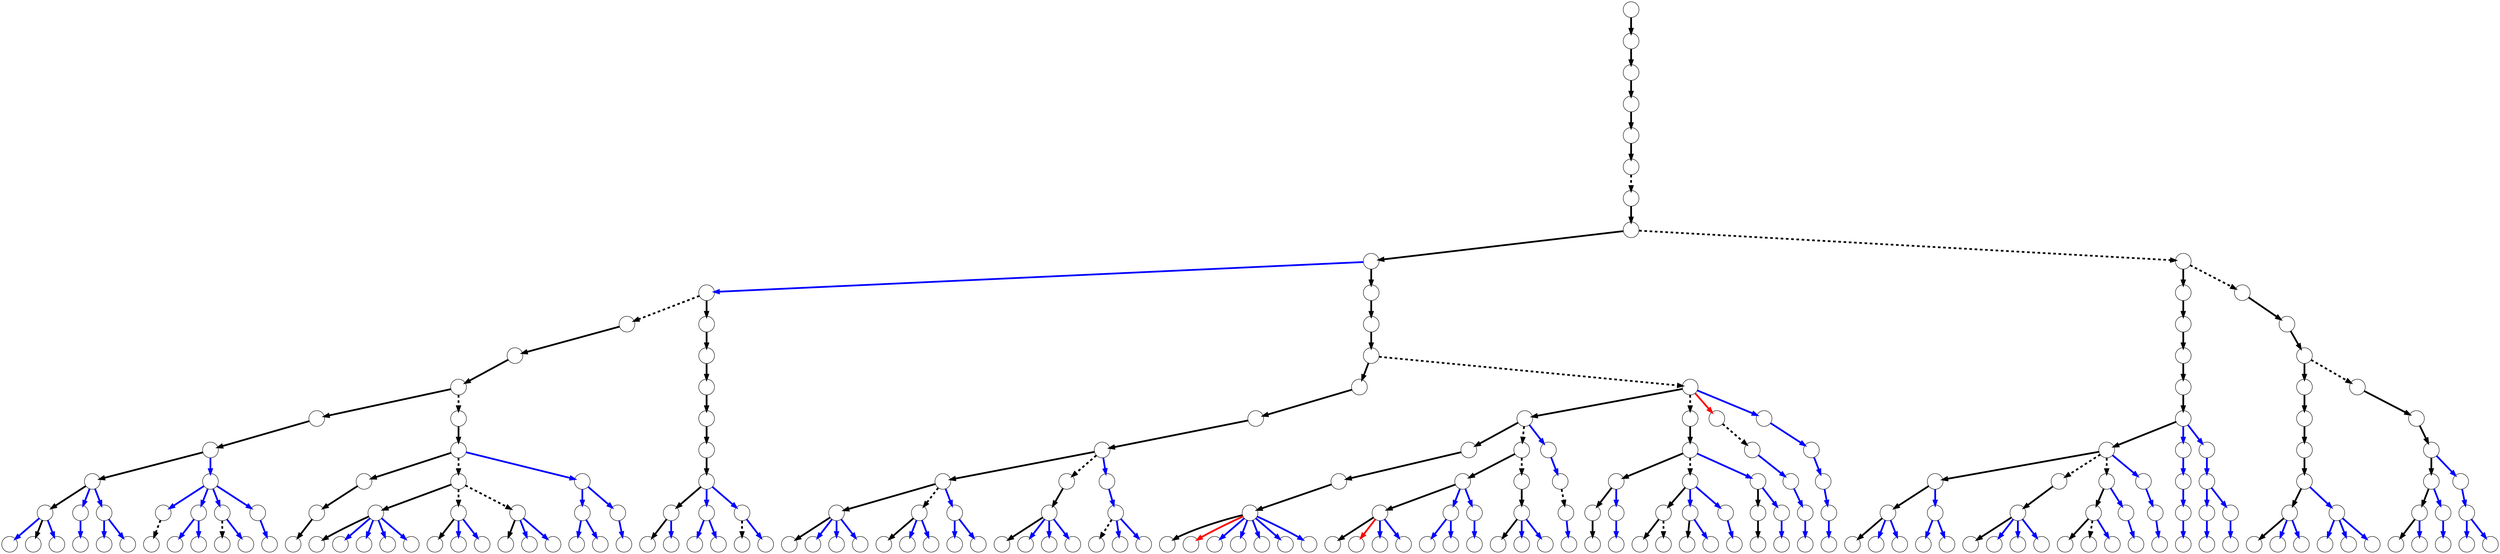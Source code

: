 digraph G {
node [shape=circle,label=""];
// 2595 -> 18550 [penwidth=4,color=blue];
// 18550 -> 20920 [penwidth=4,color=blue];
// 20920 -> 30054 [penwidth=4,color=black];
// 30054 -> 40093 [penwidth=4,color=black];
// 40093 -> 56521 [penwidth=4,color=blue];
// 56521 -> 65434 [penwidth=4,color=blue];
// 65434 -> 73262 [penwidth=4,color=blue];
// 73262 -> 80006 [penwidth=4,color=black];
// 80006 -> 99661 [penwidth=4,color=blue];
// 99661 -> 103331 [penwidth=4,color=black,style=dashed]
// 103331 -> 110045 [penwidth=4,color=black];
// 110045 -> 120079 [penwidth=4,color=black];
// 120079 -> 133938 [penwidth=4,color=red]
// 133938 -> 146098 [penwidth=4,color=blue];
// 146098 -> 150018 [penwidth=4,color=black];
// 150018 -> 162739 [penwidth=4,color=blue];
// 162739 -> 170038 [penwidth=4,color=black];
// 170038 -> 186167 [penwidth=4,color=blue];
// 186167 -> 190923 [penwidth=4,color=black,style=dashed]
// 190923 -> 206955 [penwidth=4,color=blue];
// 206955 -> 215384 [penwidth=4,color=blue];
// 215384 -> 221397 [penwidth=4,color=blue];
// 221397 -> 230001 [penwidth=4,color=black];
// 230001 -> 240003 [penwidth=4,color=black];
// 240003 -> 253243 [penwidth=4,color=black,style=dashed]
// 253243 -> 260013 [penwidth=4,color=black];
// 260013 -> 271042 [penwidth=4,color=blue];
// 271042 -> 284232 [penwidth=4,color=blue];
// 284232 -> 290531 [penwidth=4,color=blue];
// 290531 -> 303918 [penwidth=4,color=blue];
// 303918 -> 319272 [penwidth=4,color=blue];
// 319272 -> 320012 [penwidth=4,color=black];
// 320012 -> 333887 [penwidth=4,color=black,style=dashed]
// 333887 -> 340036 [penwidth=4,color=black];
// 340036 -> 350056 [penwidth=4,color=black];
// 350056 -> 363881 [penwidth=4,color=blue];
// 363881 -> 370000 [penwidth=4,color=black];
// 370000 -> 380001 [penwidth=4,color=black];
// 380001 -> 390002 [penwidth=4,color=black];
// 390002 -> 400005 [penwidth=4,color=black];
// 400005 -> 410008 [penwidth=4,color=black];
// 410008 -> 420008 [penwidth=4,color=black];
// 420008 -> 439330 [penwidth=4,color=black,style=dashed]
// 439330 -> 449172 [penwidth=4,color=black,style=dashed]
// 449172 -> 450053 [penwidth=4,color=black];
// 450053 -> 460090 [penwidth=4,color=black];
// 460090 -> 479105 [penwidth=4,color=blue];
// 479105 -> 488281 [penwidth=4,color=blue];
// 488281 -> 492758 [penwidth=4,color=blue];
// 492758 -> 500862 [penwidth=4,color=blue];
// 500862 -> 516681 [penwidth=4,color=blue];
// 516681 -> 523922 [penwidth=4,color=blue];
// 523922 -> 530004 [penwidth=4,color=black];
// 530004 -> 540005 [penwidth=4,color=black];
// 540005 -> 550485 [penwidth=4,color=blue];
// 550485 -> 560004 [penwidth=4,color=black];
// 560004 -> 572118 [penwidth=4,color=blue];
// 572118 -> 581298 [penwidth=4,color=blue];
// 581298 -> 592872 [penwidth=4,color=blue];
// 592872 -> 606461 [penwidth=4,color=blue];
// 606461 -> 610001 [penwidth=4,color=black];
// 610001 -> 620008 [penwidth=4,color=black];
// 620008 -> 636141 [penwidth=4,color=blue];
// 636141 -> 640664 [penwidth=4,color=black,style=dashed]
// 640664 -> 650027 [penwidth=4,color=black];
// 650027 -> 664808 [penwidth=4,color=black,style=dashed]
// 664808 -> 672648 [penwidth=4,color=blue];
// 672648 -> 681751 [penwidth=4,color=blue];
// 681751 -> 693246 [penwidth=4,color=blue];
// 693246 -> 700005 [penwidth=4,color=black];
// 700005 -> 711391 [penwidth=4,color=black,style=dashed]
// 711391 -> 729138 [penwidth=4,color=blue];
// 729138 -> 734533 [penwidth=4,color=blue];
// 734533 -> 746772 [penwidth=4,color=blue];
// 746772 -> 751676 [penwidth=4,color=blue];
// 751676 -> 768283 [penwidth=4,color=blue];
// 768283 -> 779284 [penwidth=4,color=blue];
// 779284 -> 788075 [penwidth=4,color=blue];
// 788075 -> 795773 [penwidth=4,color=blue];
// 795773 -> 803504 [penwidth=4,color=blue];
// 803504 -> 810000 [penwidth=4,color=black];
// 810000 -> 820000 [penwidth=4,color=black];
820000 -> 830000 [penwidth=4,color=black];
830000 -> 840000 [penwidth=4,color=black];
840000 -> 850000 [penwidth=4,color=black];
850000 -> 860000 [penwidth=4,color=black];
860000 -> 870000 [penwidth=4,color=black];
870000 -> 880895 [penwidth=4,color=black,style=dashed]
880895 -> 890001 [penwidth=4,color=black];
890001 -> 900001 [penwidth=4,color=black];
890001 -> 903370 [penwidth=4,color=black,style=dashed]
900001 -> 918613 [penwidth=4,color=blue];
900001 -> 910001 [penwidth=4,color=black];
903370 -> 910002 [penwidth=4,color=black];
903370 -> 916549 [penwidth=4,color=black,style=dashed]
918613 -> 922403 [penwidth=4,color=black,style=dashed]
918613 -> 920001 [penwidth=4,color=black];
910001 -> 920003 [penwidth=4,color=black];
910002 -> 920004 [penwidth=4,color=black];
916549 -> 920005 [penwidth=4,color=black];
922403 -> 930003 [penwidth=4,color=black];
920001 -> 930002 [penwidth=4,color=black];
920003 -> 930005 [penwidth=4,color=black];
920004 -> 930006 [penwidth=4,color=black];
920005 -> 930007 [penwidth=4,color=black];
930003 -> 940003 [penwidth=4,color=black];
930002 -> 940002 [penwidth=4,color=black];
930005 -> 940005 [penwidth=4,color=black];
930005 -> 942778 [penwidth=4,color=black,style=dashed]
930006 -> 940006 [penwidth=4,color=black];
930007 -> 940007 [penwidth=4,color=black];
930007 -> 947631 [penwidth=4,color=black,style=dashed]
940003 -> 950004 [penwidth=4,color=black];
940002 -> 950003 [penwidth=4,color=black];
940005 -> 950006 [penwidth=4,color=black];
942778 -> 950009 [penwidth=4,color=black];
942778 -> 955339 [penwidth=4,color=black,style=dashed]
942778 -> 959120 [penwidth=4,color=red]
942778 -> 956137 [penwidth=4,color=blue];
940006 -> 950007 [penwidth=4,color=black];
940007 -> 950008 [penwidth=4,color=black];
947631 -> 950010 [penwidth=4,color=black];
940003 -> 955602 [penwidth=4,color=black,style=dashed]
950004 -> 960006 [penwidth=4,color=black];
950003 -> 960005 [penwidth=4,color=black];
950006 -> 960009 [penwidth=4,color=black];
950009 -> 960012 [penwidth=4,color=black];
950009 -> 962520 [penwidth=4,color=black,style=dashed]
950009 -> 969571 [penwidth=4,color=blue];
955339 -> 960014 [penwidth=4,color=black];
959120 -> 967439 [penwidth=4,color=black,style=dashed]
956137 -> 969037 [penwidth=4,color=blue];
950007 -> 960010 [penwidth=4,color=black];
950007 -> 967717 [penwidth=4,color=blue];
950007 -> 960340 [penwidth=4,color=blue];
950008 -> 960011 [penwidth=4,color=black];
950010 -> 960013 [penwidth=4,color=black];
955602 -> 960007 [penwidth=4,color=black];
960006 -> 970008 [penwidth=4,color=black];
960005 -> 970007 [penwidth=4,color=black];
960009 -> 970011 [penwidth=4,color=black];
960009 -> 979857 [penwidth=4,color=black,style=dashed]
960009 -> 971706 [penwidth=4,color=blue];
960012 -> 970014 [penwidth=4,color=black];
962520 -> 970017 [penwidth=4,color=black];
962520 -> 971280 [penwidth=4,color=black,style=dashed]
969571 -> 977464 [penwidth=4,color=blue];
960014 -> 970016 [penwidth=4,color=black];
960014 -> 973692 [penwidth=4,color=black,style=dashed]
960014 -> 978587 [penwidth=4,color=blue];
967439 -> 973929 [penwidth=4,color=blue];
969037 -> 974986 [penwidth=4,color=blue];
960010 -> 970012 [penwidth=4,color=black];
960010 -> 979398 [penwidth=4,color=black,style=dashed]
960010 -> 971460 [penwidth=4,color=black,style=dashed]
960010 -> 979197 [penwidth=4,color=blue];
967717 -> 970937 [penwidth=4,color=blue];
960340 -> 972702 [penwidth=4,color=blue];
960011 -> 970013 [penwidth=4,color=black];
960013 -> 970015 [penwidth=4,color=black];
960013 -> 972584 [penwidth=4,color=blue];
960007 -> 970009 [penwidth=4,color=black];
960007 -> 972301 [penwidth=4,color=black,style=dashed]
960007 -> 979076 [penwidth=4,color=blue];
960006 -> 971577 [penwidth=4,color=blue];
970008 -> 980009 [penwidth=4,color=black];
970007 -> 980008 [penwidth=4,color=black];
970007 -> 987615 [penwidth=4,color=blue];
970007 -> 981033 [penwidth=4,color=blue];
970011 -> 980015 [penwidth=4,color=black];
970011 -> 984565 [penwidth=4,color=black,style=dashed]
970011 -> 981982 [penwidth=4,color=blue];
979857 -> 980029 [penwidth=4,color=black];
971706 -> 986730 [penwidth=4,color=blue];
970014 -> 980018 [penwidth=4,color=black];
970017 -> 980021 [penwidth=4,color=black];
970017 -> 986546 [penwidth=4,color=blue];
970017 -> 985454 [penwidth=4,color=blue];
971280 -> 980023 [penwidth=4,color=black];
977464 -> 983864 [penwidth=4,color=black,style=dashed]
970016 -> 980020 [penwidth=4,color=black];
970016 -> 988816 [penwidth=4,color=blue];
973692 -> 980026 [penwidth=4,color=black];
973692 -> 984803 [penwidth=4,color=blue];
973692 -> 982665 [penwidth=4,color=blue];
978587 -> 980013 [penwidth=4,color=black];
978587 -> 981852 [penwidth=4,color=blue];
973929 -> 981973 [penwidth=4,color=blue];
974986 -> 987662 [penwidth=4,color=blue];
970012 -> 980016 [penwidth=4,color=black];
970012 -> 980730 [penwidth=4,color=blue];
979398 -> 980027 [penwidth=4,color=black];
971460 -> 980024 [penwidth=4,color=black];
971460 -> 983630 [penwidth=4,color=blue];
979197 -> 985504 [penwidth=4,color=blue];
970937 -> 984868 [penwidth=4,color=blue];
972702 -> 987084 [penwidth=4,color=blue];
972702 -> 985027 [penwidth=4,color=blue];
970013 -> 980017 [penwidth=4,color=black];
970013 -> 986506 [penwidth=4,color=blue];
970015 -> 980019 [penwidth=4,color=black];
970015 -> 988818 [penwidth=4,color=blue];
972584 -> 989657 [penwidth=4,color=blue];
970009 -> 980010 [penwidth=4,color=black];
972301 -> 980011 [penwidth=4,color=black];
972301 -> 983241 [penwidth=4,color=black,style=dashed]
972301 -> 982920 [penwidth=4,color=black,style=dashed]
979076 -> 982371 [penwidth=4,color=blue];
979076 -> 980897 [penwidth=4,color=blue];
971577 -> 989746 [penwidth=4,color=blue];
971577 -> 987842 [penwidth=4,color=blue];
971577 -> 987576 [penwidth=4,color=blue];
971577 -> 981348 [penwidth=4,color=blue];
970008 -> 989725 [penwidth=4,color=blue];
970008 -> 981651 [penwidth=4,color=blue];
980009 -> 996270 [penwidth=4,color=blue];
980009 -> 990010 [penwidth=4,color=black];
980008 -> 990009 [penwidth=4,color=black];
980008 -> 992045 [penwidth=4,color=blue];
987615 -> 995279 [penwidth=4,color=blue];
987615 -> 994723 [penwidth=4,color=blue];
981033 -> 992826 [penwidth=4,color=black,style=dashed]
981033 -> 991874 [penwidth=4,color=blue];
980015 -> 990020 [penwidth=4,color=black];
980015 -> 998552 [penwidth=4,color=blue];
980015 -> 992889 [penwidth=4,color=blue];
980015 -> 991004 [penwidth=4,color=blue];
984565 -> 990035 [penwidth=4,color=black];
984565 -> 999091 [penwidth=4,color=blue];
984565 -> 991775 [penwidth=4,color=blue];
981982 -> 991946 [penwidth=4,color=blue];
981982 -> 991531 [penwidth=4,color=blue];
980029 -> 990034 [penwidth=4,color=black];
980029 -> 997733 [penwidth=4,color=blue];
980029 -> 993408 [penwidth=4,color=blue];
980029 -> 992411 [penwidth=4,color=blue];
986730 -> 991126 [penwidth=4,color=black,style=dashed]
986730 -> 999492 [penwidth=4,color=blue];
986730 -> 997986 [penwidth=4,color=blue];
980018 -> 990023 [penwidth=4,color=black];
980018 -> 993449 [penwidth=4,color=red]
980018 -> 996006 [penwidth=4,color=blue];
980018 -> 994384 [penwidth=4,color=blue];
980018 -> 993673 [penwidth=4,color=blue];
980018 -> 993124 [penwidth=4,color=blue];
980018 -> 992761 [penwidth=4,color=blue];
980021 -> 990026 [penwidth=4,color=black];
980021 -> 996408 [penwidth=4,color=red]
980021 -> 998923 [penwidth=4,color=blue];
980021 -> 993301 [penwidth=4,color=blue];
986546 -> 994443 [penwidth=4,color=blue];
986546 -> 994049 [penwidth=4,color=blue];
985454 -> 997663 [penwidth=4,color=blue];
980023 -> 990028 [penwidth=4,color=black];
980023 -> 998597 [penwidth=4,color=blue];
980023 -> 995544 [penwidth=4,color=blue];
983864 -> 990903 [penwidth=4,color=blue];
980020 -> 990025 [penwidth=4,color=black];
988816 -> 994744 [penwidth=4,color=blue];
980026 -> 990031 [penwidth=4,color=black];
980026 -> 994234 [penwidth=4,color=black,style=dashed]
984803 -> 990036 [penwidth=4,color=black];
984803 -> 992632 [penwidth=4,color=blue];
982665 -> 994542 [penwidth=4,color=blue];
980013 -> 990018 [penwidth=4,color=black];
981852 -> 997141 [penwidth=4,color=blue];
981973 -> 995534 [penwidth=4,color=blue];
987662 -> 995331 [penwidth=4,color=blue];
980016 -> 990021 [penwidth=4,color=black];
980016 -> 996928 [penwidth=4,color=blue];
980016 -> 990585 [penwidth=4,color=blue];
980730 -> 999312 [penwidth=4,color=blue];
980730 -> 996871 [penwidth=4,color=blue];
980027 -> 990032 [penwidth=4,color=black];
980027 -> 997717 [penwidth=4,color=blue];
980027 -> 993753 [penwidth=4,color=blue];
980027 -> 990646 [penwidth=4,color=blue];
980024 -> 990029 [penwidth=4,color=black];
980024 -> 997397 [penwidth=4,color=black,style=dashed]
980024 -> 993816 [penwidth=4,color=blue];
983630 -> 997158 [penwidth=4,color=blue];
985504 -> 999520 [penwidth=4,color=blue];
984868 -> 999242 [penwidth=4,color=blue];
987084 -> 991585 [penwidth=4,color=blue];
985027 -> 994085 [penwidth=4,color=blue];
980017 -> 990022 [penwidth=4,color=black];
980017 -> 991192 [penwidth=4,color=blue];
980017 -> 990499 [penwidth=4,color=blue];
986506 -> 998532 [penwidth=4,color=blue];
986506 -> 996954 [penwidth=4,color=blue];
986506 -> 991043 [penwidth=4,color=blue];
980019 -> 990024 [penwidth=4,color=black];
980019 -> 997460 [penwidth=4,color=blue];
988818 -> 996208 [penwidth=4,color=blue];
989657 -> 999010 [penwidth=4,color=blue];
989657 -> 998628 [penwidth=4,color=blue];
980010 -> 990011 [penwidth=4,color=black];
980011 -> 990012 [penwidth=4,color=black];
980011 -> 996119 [penwidth=4,color=blue];
980011 -> 994155 [penwidth=4,color=blue];
980011 -> 991925 [penwidth=4,color=blue];
980011 -> 991397 [penwidth=4,color=blue];
983241 -> 990014 [penwidth=4,color=black];
983241 -> 997131 [penwidth=4,color=blue];
983241 -> 995924 [penwidth=4,color=blue];
982920 -> 990013 [penwidth=4,color=black];
982920 -> 996984 [penwidth=4,color=blue];
982920 -> 990818 [penwidth=4,color=blue];
982371 -> 999866 [penwidth=4,color=blue];
982371 -> 990238 [penwidth=4,color=blue];
980897 -> 999323 [penwidth=4,color=blue];
989746 -> 990787 [penwidth=4,color=black,style=dashed]
987842 -> 995802 [penwidth=4,color=blue];
987842 -> 992502 [penwidth=4,color=blue];
987576 -> 999846 [penwidth=4,color=black,style=dashed]
987576 -> 998950 [penwidth=4,color=blue];
981348 -> 996502 [penwidth=4,color=blue];
989725 -> 991720 [penwidth=4,color=blue];
981651 -> 992905 [penwidth=4,color=blue];
981651 -> 990402 [penwidth=4,color=blue];
980009 -> 990791 [penwidth=4,color=blue];
} 
